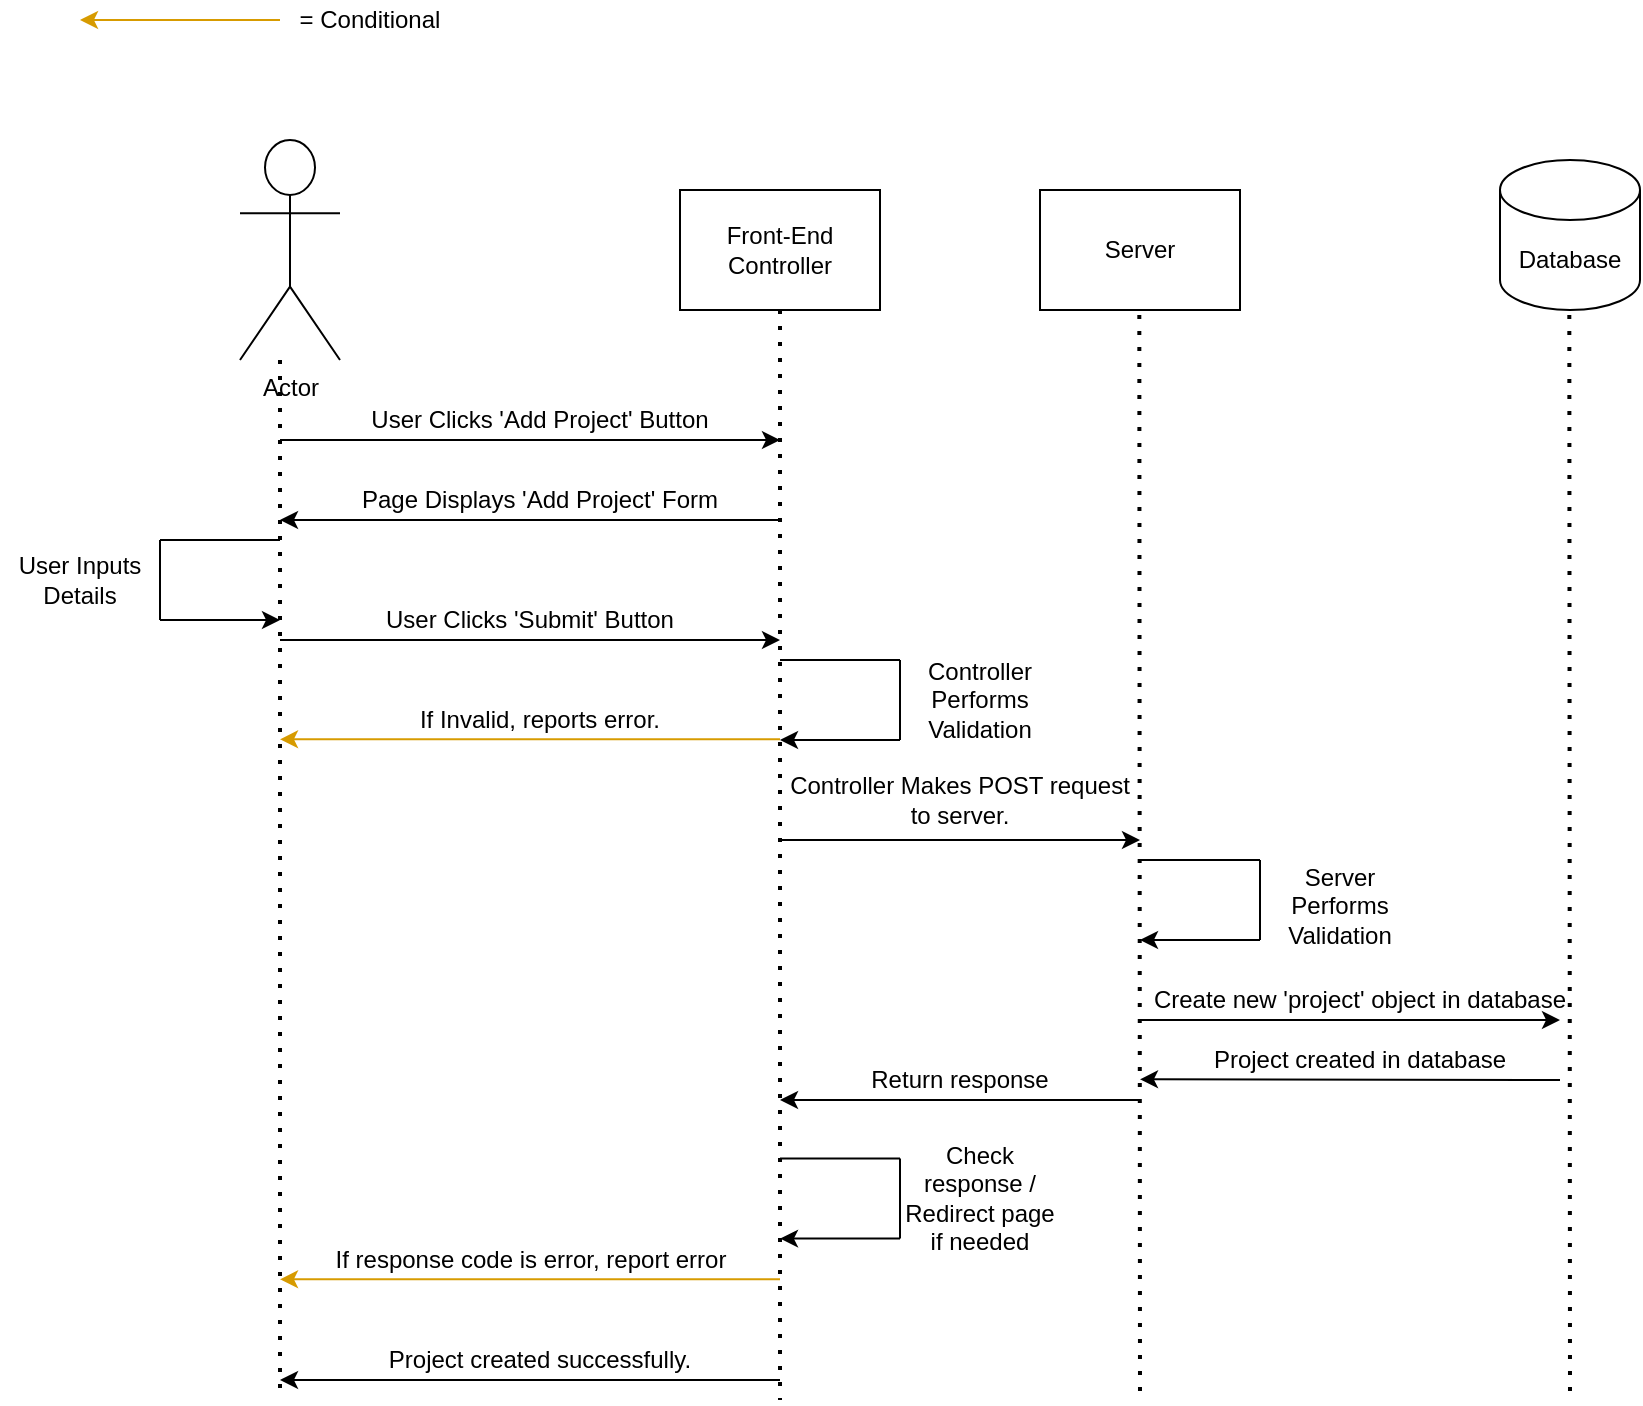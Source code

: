 <mxfile version="14.2.9" type="device"><diagram id="gLwwRTHM_sax4v1_5Uqf" name="Page-1"><mxGraphModel dx="1635" dy="906" grid="1" gridSize="10" guides="1" tooltips="1" connect="1" arrows="1" fold="1" page="1" pageScale="1" pageWidth="850" pageHeight="1100" math="0" shadow="0"><root><mxCell id="0"/><mxCell id="1" parent="0"/><mxCell id="o1XTGOo5_ii0ce84xoPS-1" value="Actor" style="shape=umlActor;verticalLabelPosition=bottom;verticalAlign=top;html=1;outlineConnect=0;" parent="1" vertex="1"><mxGeometry x="120" y="90" width="50" height="110" as="geometry"/></mxCell><mxCell id="o1XTGOo5_ii0ce84xoPS-9" value="Front-End Controller" style="rounded=0;whiteSpace=wrap;html=1;" parent="1" vertex="1"><mxGeometry x="340" y="115" width="100" height="60" as="geometry"/></mxCell><mxCell id="o1XTGOo5_ii0ce84xoPS-10" value="" style="endArrow=none;dashed=1;html=1;dashPattern=1 3;strokeWidth=2;" parent="1" edge="1"><mxGeometry width="50" height="50" relative="1" as="geometry"><mxPoint x="140" y="200" as="sourcePoint"/><mxPoint x="140" y="720" as="targetPoint"/></mxGeometry></mxCell><mxCell id="o1XTGOo5_ii0ce84xoPS-12" value="" style="endArrow=classic;html=1;" parent="1" edge="1"><mxGeometry width="50" height="50" relative="1" as="geometry"><mxPoint x="140" y="240" as="sourcePoint"/><mxPoint x="390" y="240" as="targetPoint"/></mxGeometry></mxCell><mxCell id="o1XTGOo5_ii0ce84xoPS-13" value="" style="endArrow=none;dashed=1;html=1;dashPattern=1 3;strokeWidth=2;exitX=0.5;exitY=1;exitDx=0;exitDy=0;" parent="1" source="o1XTGOo5_ii0ce84xoPS-9" edge="1"><mxGeometry width="50" height="50" relative="1" as="geometry"><mxPoint x="460" y="200" as="sourcePoint"/><mxPoint x="390" y="720" as="targetPoint"/></mxGeometry></mxCell><mxCell id="o1XTGOo5_ii0ce84xoPS-14" value="User Clicks 'Add Project' Button" style="text;html=1;strokeColor=none;fillColor=none;align=center;verticalAlign=middle;whiteSpace=wrap;rounded=0;" parent="1" vertex="1"><mxGeometry x="170" y="220" width="200" height="20" as="geometry"/></mxCell><mxCell id="o1XTGOo5_ii0ce84xoPS-15" value="" style="endArrow=classic;html=1;" parent="1" edge="1"><mxGeometry width="50" height="50" relative="1" as="geometry"><mxPoint x="390" y="280" as="sourcePoint"/><mxPoint x="140" y="280" as="targetPoint"/></mxGeometry></mxCell><mxCell id="o1XTGOo5_ii0ce84xoPS-16" value="Page Displays 'Add Project' Form" style="text;html=1;strokeColor=none;fillColor=none;align=center;verticalAlign=middle;whiteSpace=wrap;rounded=0;" parent="1" vertex="1"><mxGeometry x="175" y="260" width="190" height="20" as="geometry"/></mxCell><mxCell id="o1XTGOo5_ii0ce84xoPS-18" value="" style="endArrow=classic;html=1;" parent="1" edge="1"><mxGeometry width="50" height="50" relative="1" as="geometry"><mxPoint x="140" y="340" as="sourcePoint"/><mxPoint x="390" y="340" as="targetPoint"/></mxGeometry></mxCell><mxCell id="o1XTGOo5_ii0ce84xoPS-19" value="User Clicks 'Submit' Button" style="text;html=1;strokeColor=none;fillColor=none;align=center;verticalAlign=middle;whiteSpace=wrap;rounded=0;" parent="1" vertex="1"><mxGeometry x="155" y="320" width="220" height="20" as="geometry"/></mxCell><mxCell id="o1XTGOo5_ii0ce84xoPS-20" value="Server" style="rounded=0;whiteSpace=wrap;html=1;" parent="1" vertex="1"><mxGeometry x="520" y="115" width="100" height="60" as="geometry"/></mxCell><mxCell id="o1XTGOo5_ii0ce84xoPS-22" value="" style="endArrow=none;html=1;" parent="1" edge="1"><mxGeometry width="50" height="50" relative="1" as="geometry"><mxPoint x="140" y="290" as="sourcePoint"/><mxPoint x="80" y="290" as="targetPoint"/></mxGeometry></mxCell><mxCell id="o1XTGOo5_ii0ce84xoPS-23" value="" style="endArrow=none;html=1;" parent="1" edge="1"><mxGeometry width="50" height="50" relative="1" as="geometry"><mxPoint x="80" y="290" as="sourcePoint"/><mxPoint x="80" y="330" as="targetPoint"/></mxGeometry></mxCell><mxCell id="o1XTGOo5_ii0ce84xoPS-24" value="" style="endArrow=classic;html=1;" parent="1" edge="1"><mxGeometry width="50" height="50" relative="1" as="geometry"><mxPoint x="80" y="330" as="sourcePoint"/><mxPoint x="140" y="330" as="targetPoint"/></mxGeometry></mxCell><mxCell id="o1XTGOo5_ii0ce84xoPS-25" value="User Inputs Details" style="text;html=1;strokeColor=none;fillColor=none;align=center;verticalAlign=middle;whiteSpace=wrap;rounded=0;" parent="1" vertex="1"><mxGeometry y="300" width="80" height="20" as="geometry"/></mxCell><mxCell id="o1XTGOo5_ii0ce84xoPS-27" value="" style="endArrow=none;html=1;" parent="1" edge="1"><mxGeometry width="50" height="50" relative="1" as="geometry"><mxPoint x="450" y="350" as="sourcePoint"/><mxPoint x="390" y="350" as="targetPoint"/></mxGeometry></mxCell><mxCell id="o1XTGOo5_ii0ce84xoPS-28" value="" style="endArrow=none;html=1;" parent="1" edge="1"><mxGeometry width="50" height="50" relative="1" as="geometry"><mxPoint x="450" y="350" as="sourcePoint"/><mxPoint x="450" y="390" as="targetPoint"/></mxGeometry></mxCell><mxCell id="o1XTGOo5_ii0ce84xoPS-29" value="" style="endArrow=classic;html=1;" parent="1" edge="1"><mxGeometry width="50" height="50" relative="1" as="geometry"><mxPoint x="450" y="390" as="sourcePoint"/><mxPoint x="390" y="390" as="targetPoint"/></mxGeometry></mxCell><mxCell id="o1XTGOo5_ii0ce84xoPS-30" value="Controller Performs Validation" style="text;html=1;strokeColor=none;fillColor=none;align=center;verticalAlign=middle;whiteSpace=wrap;rounded=0;" parent="1" vertex="1"><mxGeometry x="450" y="360" width="80" height="20" as="geometry"/></mxCell><mxCell id="o1XTGOo5_ii0ce84xoPS-31" value="" style="endArrow=classic;html=1;" parent="1" edge="1"><mxGeometry width="50" height="50" relative="1" as="geometry"><mxPoint x="390" y="440" as="sourcePoint"/><mxPoint x="570" y="440" as="targetPoint"/></mxGeometry></mxCell><mxCell id="o1XTGOo5_ii0ce84xoPS-32" value="" style="endArrow=none;dashed=1;html=1;dashPattern=1 3;strokeWidth=2;exitX=0.5;exitY=1;exitDx=0;exitDy=0;" parent="1" edge="1"><mxGeometry width="50" height="50" relative="1" as="geometry"><mxPoint x="569.66" y="177.5" as="sourcePoint"/><mxPoint x="570" y="720" as="targetPoint"/></mxGeometry></mxCell><mxCell id="o1XTGOo5_ii0ce84xoPS-33" value="Controller Makes POST request to server." style="text;html=1;strokeColor=none;fillColor=none;align=center;verticalAlign=middle;whiteSpace=wrap;rounded=0;" parent="1" vertex="1"><mxGeometry x="390" y="400" width="180" height="40" as="geometry"/></mxCell><mxCell id="o1XTGOo5_ii0ce84xoPS-35" value="Database" style="shape=cylinder3;whiteSpace=wrap;html=1;boundedLbl=1;backgroundOutline=1;size=15;" parent="1" vertex="1"><mxGeometry x="750" y="100" width="70" height="75" as="geometry"/></mxCell><mxCell id="o1XTGOo5_ii0ce84xoPS-37" value="" style="endArrow=none;dashed=1;html=1;dashPattern=1 3;strokeWidth=2;exitX=0.5;exitY=1;exitDx=0;exitDy=0;" parent="1" edge="1"><mxGeometry width="50" height="50" relative="1" as="geometry"><mxPoint x="784.66" y="177.5" as="sourcePoint"/><mxPoint x="785" y="720" as="targetPoint"/></mxGeometry></mxCell><mxCell id="o1XTGOo5_ii0ce84xoPS-39" value="" style="endArrow=none;html=1;" parent="1" edge="1"><mxGeometry width="50" height="50" relative="1" as="geometry"><mxPoint x="630" y="450" as="sourcePoint"/><mxPoint x="570" y="450" as="targetPoint"/></mxGeometry></mxCell><mxCell id="o1XTGOo5_ii0ce84xoPS-40" value="" style="endArrow=none;html=1;" parent="1" edge="1"><mxGeometry width="50" height="50" relative="1" as="geometry"><mxPoint x="630" y="450" as="sourcePoint"/><mxPoint x="630" y="490" as="targetPoint"/></mxGeometry></mxCell><mxCell id="o1XTGOo5_ii0ce84xoPS-41" value="" style="endArrow=classic;html=1;" parent="1" edge="1"><mxGeometry width="50" height="50" relative="1" as="geometry"><mxPoint x="630" y="490" as="sourcePoint"/><mxPoint x="570" y="490" as="targetPoint"/></mxGeometry></mxCell><mxCell id="o1XTGOo5_ii0ce84xoPS-42" value="Server Performs Validation&lt;br&gt;&lt;br&gt;" style="text;html=1;strokeColor=none;fillColor=none;align=center;verticalAlign=middle;whiteSpace=wrap;rounded=0;" parent="1" vertex="1"><mxGeometry x="630" y="470" width="80" height="20" as="geometry"/></mxCell><mxCell id="o1XTGOo5_ii0ce84xoPS-43" value="" style="endArrow=classic;html=1;fillColor=#ffe6cc;strokeColor=#d79b00;" parent="1" edge="1"><mxGeometry width="50" height="50" relative="1" as="geometry"><mxPoint x="390" y="389.66" as="sourcePoint"/><mxPoint x="140" y="389.66" as="targetPoint"/></mxGeometry></mxCell><mxCell id="o1XTGOo5_ii0ce84xoPS-44" value="If Invalid, reports error." style="text;html=1;strokeColor=none;fillColor=none;align=center;verticalAlign=middle;whiteSpace=wrap;rounded=0;" parent="1" vertex="1"><mxGeometry x="190" y="370" width="160" height="20" as="geometry"/></mxCell><mxCell id="o1XTGOo5_ii0ce84xoPS-48" style="edgeStyle=orthogonalEdgeStyle;rounded=0;orthogonalLoop=1;jettySize=auto;html=1;fillColor=#ffe6cc;strokeColor=#d79b00;" parent="1" source="o1XTGOo5_ii0ce84xoPS-46" edge="1"><mxGeometry relative="1" as="geometry"><mxPoint x="40" y="30" as="targetPoint"/></mxGeometry></mxCell><mxCell id="o1XTGOo5_ii0ce84xoPS-46" value="= Conditional" style="text;html=1;strokeColor=none;fillColor=none;align=center;verticalAlign=middle;whiteSpace=wrap;rounded=0;" parent="1" vertex="1"><mxGeometry x="140" y="20" width="90" height="20" as="geometry"/></mxCell><mxCell id="o1XTGOo5_ii0ce84xoPS-55" value="" style="endArrow=classic;html=1;" parent="1" edge="1"><mxGeometry width="50" height="50" relative="1" as="geometry"><mxPoint x="570" y="530" as="sourcePoint"/><mxPoint x="780" y="530" as="targetPoint"/></mxGeometry></mxCell><mxCell id="o1XTGOo5_ii0ce84xoPS-56" value="Create new 'project' object in database" style="text;html=1;strokeColor=none;fillColor=none;align=center;verticalAlign=middle;whiteSpace=wrap;rounded=0;" parent="1" vertex="1"><mxGeometry x="570" y="510" width="220" height="20" as="geometry"/></mxCell><mxCell id="o1XTGOo5_ii0ce84xoPS-57" value="" style="endArrow=classic;html=1;" parent="1" edge="1"><mxGeometry width="50" height="50" relative="1" as="geometry"><mxPoint x="570" y="570" as="sourcePoint"/><mxPoint x="390" y="570" as="targetPoint"/></mxGeometry></mxCell><mxCell id="o1XTGOo5_ii0ce84xoPS-58" value="Return response" style="text;html=1;strokeColor=none;fillColor=none;align=center;verticalAlign=middle;whiteSpace=wrap;rounded=0;" parent="1" vertex="1"><mxGeometry x="410" y="550" width="140" height="20" as="geometry"/></mxCell><mxCell id="o1XTGOo5_ii0ce84xoPS-59" value="" style="endArrow=none;html=1;" parent="1" edge="1"><mxGeometry width="50" height="50" relative="1" as="geometry"><mxPoint x="450" y="599.31" as="sourcePoint"/><mxPoint x="390" y="599.31" as="targetPoint"/></mxGeometry></mxCell><mxCell id="o1XTGOo5_ii0ce84xoPS-60" value="" style="endArrow=none;html=1;" parent="1" edge="1"><mxGeometry width="50" height="50" relative="1" as="geometry"><mxPoint x="450" y="599.31" as="sourcePoint"/><mxPoint x="450" y="639.31" as="targetPoint"/></mxGeometry></mxCell><mxCell id="o1XTGOo5_ii0ce84xoPS-61" value="" style="endArrow=classic;html=1;" parent="1" edge="1"><mxGeometry width="50" height="50" relative="1" as="geometry"><mxPoint x="450" y="639.31" as="sourcePoint"/><mxPoint x="390" y="639.31" as="targetPoint"/></mxGeometry></mxCell><mxCell id="o1XTGOo5_ii0ce84xoPS-62" value="Check response / Redirect page if needed" style="text;html=1;strokeColor=none;fillColor=none;align=center;verticalAlign=middle;whiteSpace=wrap;rounded=0;" parent="1" vertex="1"><mxGeometry x="450" y="609.31" width="80" height="20" as="geometry"/></mxCell><mxCell id="o1XTGOo5_ii0ce84xoPS-63" value="" style="endArrow=classic;html=1;fillColor=#ffe6cc;strokeColor=#d79b00;" parent="1" edge="1"><mxGeometry width="50" height="50" relative="1" as="geometry"><mxPoint x="390" y="659.66" as="sourcePoint"/><mxPoint x="140" y="659.66" as="targetPoint"/></mxGeometry></mxCell><mxCell id="o1XTGOo5_ii0ce84xoPS-64" value="If response code is error, report error" style="text;html=1;strokeColor=none;fillColor=none;align=center;verticalAlign=middle;whiteSpace=wrap;rounded=0;" parent="1" vertex="1"><mxGeometry x="162.5" y="640" width="205" height="20" as="geometry"/></mxCell><mxCell id="o1XTGOo5_ii0ce84xoPS-65" value="" style="endArrow=classic;html=1;" parent="1" edge="1"><mxGeometry width="50" height="50" relative="1" as="geometry"><mxPoint x="390" y="710" as="sourcePoint"/><mxPoint x="140" y="710" as="targetPoint"/></mxGeometry></mxCell><mxCell id="o1XTGOo5_ii0ce84xoPS-66" value="Project created successfully." style="text;html=1;strokeColor=none;fillColor=none;align=center;verticalAlign=middle;whiteSpace=wrap;rounded=0;" parent="1" vertex="1"><mxGeometry x="160" y="690" width="220" height="20" as="geometry"/></mxCell><mxCell id="o1XTGOo5_ii0ce84xoPS-73" value="" style="endArrow=classic;html=1;" parent="1" edge="1"><mxGeometry width="50" height="50" relative="1" as="geometry"><mxPoint x="780" y="560" as="sourcePoint"/><mxPoint x="570" y="559.66" as="targetPoint"/></mxGeometry></mxCell><mxCell id="o1XTGOo5_ii0ce84xoPS-74" value="Project created in database" style="text;html=1;strokeColor=none;fillColor=none;align=center;verticalAlign=middle;whiteSpace=wrap;rounded=0;" parent="1" vertex="1"><mxGeometry x="570" y="540" width="220" height="20" as="geometry"/></mxCell></root></mxGraphModel></diagram></mxfile>